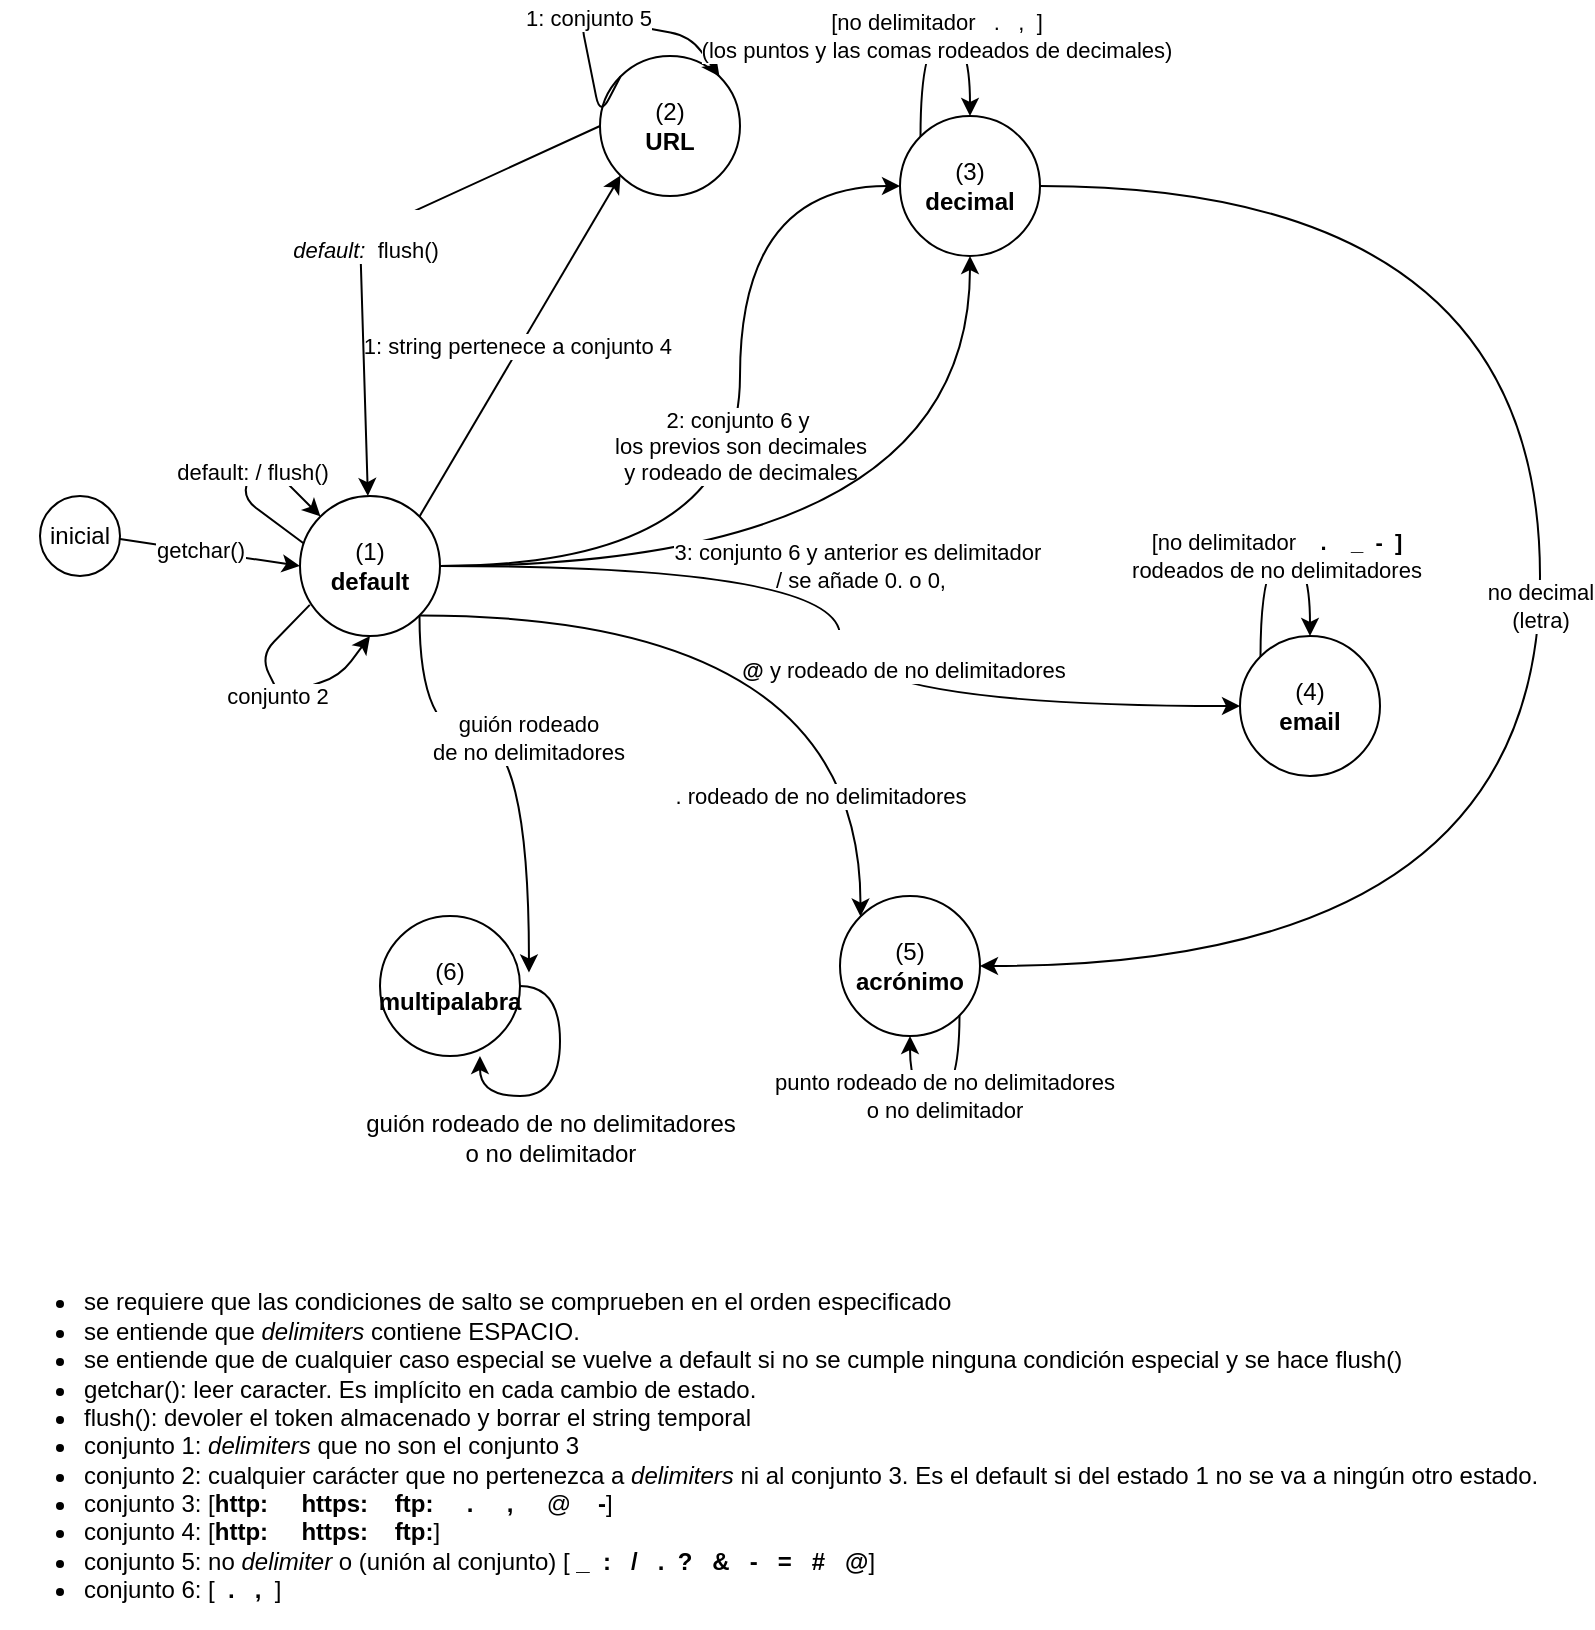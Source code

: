 <mxfile version="12.6.5" type="device"><diagram id="KOKwrrjmKmI3OuS4ewaF" name="diagrama"><mxGraphModel dx="2003" dy="674" grid="1" gridSize="10" guides="1" tooltips="1" connect="1" arrows="1" fold="1" page="1" pageScale="1" pageWidth="850" pageHeight="1100" math="0" shadow="0"><root><mxCell id="0"/><mxCell id="1" parent="0"/><mxCell id="0zgvMnLuE46Xk5Unt7J2-4" value="2: conjunto 6 y&amp;nbsp;&lt;br&gt;los previos son decimales&lt;br&gt;y rodeado de decimales" style="edgeStyle=orthogonalEdgeStyle;rounded=0;orthogonalLoop=1;jettySize=auto;html=1;exitX=1;exitY=0.5;exitDx=0;exitDy=0;entryX=0;entryY=0.5;entryDx=0;entryDy=0;curved=1;" parent="1" source="fnp1LY0AVrGAFQniZRLP-1" target="0zgvMnLuE46Xk5Unt7J2-1" edge="1"><mxGeometry relative="1" as="geometry"><Array as="points"><mxPoint x="330" y="335"/><mxPoint x="330" y="145"/></Array></mxGeometry></mxCell><mxCell id="0zgvMnLuE46Xk5Unt7J2-8" value="3: conjunto 6 y anterior es delimitador&amp;nbsp;&lt;br&gt;/ se añade 0. o 0," style="edgeStyle=orthogonalEdgeStyle;curved=1;rounded=0;orthogonalLoop=1;jettySize=auto;html=1;exitX=1;exitY=0.5;exitDx=0;exitDy=0;entryX=0.5;entryY=1;entryDx=0;entryDy=0;" parent="1" source="fnp1LY0AVrGAFQniZRLP-1" target="0zgvMnLuE46Xk5Unt7J2-1" edge="1"><mxGeometry relative="1" as="geometry"/></mxCell><mxCell id="zYAU0i4ZB0WPBNcByMc6-9" value="&lt;br&gt;&lt;b&gt;&amp;nbsp;@ &lt;/b&gt;y rodeado de no delimitadores" style="edgeStyle=orthogonalEdgeStyle;curved=1;rounded=0;orthogonalLoop=1;jettySize=auto;html=1;exitX=1;exitY=0.5;exitDx=0;exitDy=0;" parent="1" source="fnp1LY0AVrGAFQniZRLP-1" target="zYAU0i4ZB0WPBNcByMc6-8" edge="1"><mxGeometry x="0.277" y="25" relative="1" as="geometry"><mxPoint as="offset"/></mxGeometry></mxCell><mxCell id="zYAU0i4ZB0WPBNcByMc6-17" value="guión rodeado&lt;br&gt;de no delimitadores" style="edgeStyle=orthogonalEdgeStyle;curved=1;rounded=0;orthogonalLoop=1;jettySize=auto;html=1;exitX=1;exitY=1;exitDx=0;exitDy=0;entryX=1.064;entryY=0.403;entryDx=0;entryDy=0;entryPerimeter=0;" parent="1" source="fnp1LY0AVrGAFQniZRLP-1" target="zYAU0i4ZB0WPBNcByMc6-16" edge="1"><mxGeometry relative="1" as="geometry"><Array as="points"><mxPoint x="170" y="420"/><mxPoint x="225" y="420"/></Array></mxGeometry></mxCell><mxCell id="zYAU0i4ZB0WPBNcByMc6-20" value=". rodeado de no delimitadores" style="edgeStyle=orthogonalEdgeStyle;curved=1;rounded=0;orthogonalLoop=1;jettySize=auto;html=1;exitX=1;exitY=1;exitDx=0;exitDy=0;entryX=0;entryY=0;entryDx=0;entryDy=0;" parent="1" source="fnp1LY0AVrGAFQniZRLP-1" target="zYAU0i4ZB0WPBNcByMc6-12" edge="1"><mxGeometry x="0.675" y="-20" relative="1" as="geometry"><mxPoint as="offset"/></mxGeometry></mxCell><mxCell id="fnp1LY0AVrGAFQniZRLP-1" value="(1)&lt;br&gt;&lt;b&gt;default&lt;/b&gt;" style="ellipse;whiteSpace=wrap;html=1;aspect=fixed;" parent="1" vertex="1"><mxGeometry x="110" y="300" width="70" height="70" as="geometry"/></mxCell><mxCell id="fnp1LY0AVrGAFQniZRLP-4" value="getchar()" style="endArrow=classic;html=1;entryX=0;entryY=0.5;entryDx=0;entryDy=0;" parent="1" target="fnp1LY0AVrGAFQniZRLP-1" edge="1"><mxGeometry width="50" height="50" relative="1" as="geometry"><mxPoint x="10" y="320" as="sourcePoint"/><mxPoint x="160" y="360" as="targetPoint"/></mxGeometry></mxCell><mxCell id="fnp1LY0AVrGAFQniZRLP-6" value="inicial" style="ellipse;whiteSpace=wrap;html=1;aspect=fixed;" parent="1" vertex="1"><mxGeometry x="-20" y="300" width="40" height="40" as="geometry"/></mxCell><mxCell id="fnp1LY0AVrGAFQniZRLP-7" value="default: / flush()" style="endArrow=classic;html=1;exitX=0.025;exitY=0.338;exitDx=0;exitDy=0;exitPerimeter=0;" parent="1" source="fnp1LY0AVrGAFQniZRLP-1" target="fnp1LY0AVrGAFQniZRLP-1" edge="1"><mxGeometry width="50" height="50" relative="1" as="geometry"><mxPoint x="-20" y="410" as="sourcePoint"/><mxPoint x="150" y="300" as="targetPoint"/><Array as="points"><mxPoint x="80" y="300"/><mxPoint x="90" y="280"/></Array></mxGeometry></mxCell><mxCell id="fnp1LY0AVrGAFQniZRLP-8" value="&lt;ul&gt;&lt;li&gt;se requiere que las condiciones de salto se comprueben en el orden especificado&lt;/li&gt;&lt;li&gt;se entiende que &lt;i&gt;delimiters &lt;/i&gt;contiene ESPACIO.&lt;/li&gt;&lt;li&gt;se entiende que de cualquier caso especial se vuelve a default si no se cumple ninguna condición especial y se hace flush()&lt;/li&gt;&lt;li&gt;getchar(): leer caracter. Es implícito en cada cambio de estado.&lt;/li&gt;&lt;li&gt;flush(): devoler el token almacenado y borrar el string temporal&lt;/li&gt;&lt;li&gt;conjunto 1: &lt;i&gt;delimiters&lt;/i&gt;&amp;nbsp;que no son el conjunto 3&lt;/li&gt;&lt;li&gt;conjunto 2: cualquier carácter que no pertenezca a&amp;nbsp;&lt;i&gt;delimiters&lt;/i&gt;&amp;nbsp;ni al conjunto 3. Es el default si del estado 1 no se va a ningún otro estado.&lt;/li&gt;&lt;li&gt;conjunto 3: [&lt;b&gt;http:&lt;/b&gt;&amp;nbsp; &amp;nbsp; &amp;nbsp;&lt;b&gt;https:&lt;/b&gt;&amp;nbsp; &amp;nbsp;&amp;nbsp;&lt;b&gt;ftp:&lt;/b&gt;&amp;nbsp; &amp;nbsp; &amp;nbsp;&lt;b&gt;.&lt;/b&gt;&amp;nbsp; &amp;nbsp; &amp;nbsp;&lt;b&gt;,&lt;/b&gt;&amp;nbsp; &amp;nbsp; &amp;nbsp;@&amp;nbsp; &amp;nbsp;&amp;nbsp;&lt;b&gt;-&lt;/b&gt;]&lt;/li&gt;&lt;li&gt;conjunto 4: [&lt;b&gt;http:&amp;nbsp; &amp;nbsp; &amp;nbsp;https:&amp;nbsp; &amp;nbsp; ftp:&lt;/b&gt;]&lt;/li&gt;&lt;li&gt;conjunto 5: no &lt;i&gt;delimiter&lt;/i&gt;&amp;nbsp;o (unión al conjunto) [&amp;nbsp;&lt;b&gt;_&amp;nbsp; :&amp;nbsp; &amp;nbsp;/&amp;nbsp; &amp;nbsp;.&amp;nbsp; ?&amp;nbsp; &amp;nbsp;&amp;amp;&amp;nbsp; &amp;nbsp;-&amp;nbsp; &amp;nbsp;=&amp;nbsp; &amp;nbsp;#&amp;nbsp; &amp;nbsp;@&lt;/b&gt;]&lt;/li&gt;&lt;li&gt;conjunto 6: [&lt;b&gt;&amp;nbsp; .&amp;nbsp; &amp;nbsp;,&amp;nbsp; &lt;/b&gt;]&lt;/li&gt;&lt;/ul&gt;" style="text;html=1;align=left;verticalAlign=middle;resizable=0;points=[];autosize=1;" parent="1" vertex="1"><mxGeometry x="-40" y="685" width="780" height="180" as="geometry"/></mxCell><mxCell id="fnp1LY0AVrGAFQniZRLP-11" value="(2)&lt;br&gt;&lt;b&gt;URL&lt;/b&gt;" style="ellipse;whiteSpace=wrap;html=1;aspect=fixed;" parent="1" vertex="1"><mxGeometry x="260" y="80" width="70" height="70" as="geometry"/></mxCell><mxCell id="fnp1LY0AVrGAFQniZRLP-13" value="1: string pertenece a conjunto 4&amp;nbsp;" style="endArrow=classic;html=1;exitX=1;exitY=0;exitDx=0;exitDy=0;entryX=0;entryY=1;entryDx=0;entryDy=0;" parent="1" source="fnp1LY0AVrGAFQniZRLP-1" target="fnp1LY0AVrGAFQniZRLP-11" edge="1"><mxGeometry width="50" height="50" relative="1" as="geometry"><mxPoint x="130" y="370" as="sourcePoint"/><mxPoint x="180" y="320" as="targetPoint"/></mxGeometry></mxCell><mxCell id="fnp1LY0AVrGAFQniZRLP-15" value="conjunto 2&amp;nbsp;" style="endArrow=classic;html=1;exitX=0.07;exitY=0.778;exitDx=0;exitDy=0;exitPerimeter=0;entryX=0.5;entryY=1;entryDx=0;entryDy=0;" parent="1" source="fnp1LY0AVrGAFQniZRLP-1" target="fnp1LY0AVrGAFQniZRLP-1" edge="1"><mxGeometry width="50" height="50" relative="1" as="geometry"><mxPoint x="-10" y="430" as="sourcePoint"/><mxPoint x="40" y="380" as="targetPoint"/><Array as="points"><mxPoint x="90" y="380"/><mxPoint x="100" y="400"/><mxPoint x="130" y="390"/></Array></mxGeometry></mxCell><mxCell id="fnp1LY0AVrGAFQniZRLP-16" value="1: conjunto 5" style="endArrow=classic;html=1;exitX=0;exitY=0;exitDx=0;exitDy=0;entryX=1;entryY=0;entryDx=0;entryDy=0;" parent="1" source="fnp1LY0AVrGAFQniZRLP-11" target="fnp1LY0AVrGAFQniZRLP-11" edge="1"><mxGeometry width="50" height="50" relative="1" as="geometry"><mxPoint x="380" y="240" as="sourcePoint"/><mxPoint x="430" y="190" as="targetPoint"/><Array as="points"><mxPoint x="260" y="110"/><mxPoint x="250" y="60"/><mxPoint x="305" y="70"/></Array></mxGeometry></mxCell><mxCell id="fnp1LY0AVrGAFQniZRLP-17" value="&lt;i&gt;&lt;br&gt;&amp;nbsp;default:&amp;nbsp;&amp;nbsp;&lt;/i&gt;flush()" style="endArrow=classic;html=1;exitX=0;exitY=0.5;exitDx=0;exitDy=0;" parent="1" source="fnp1LY0AVrGAFQniZRLP-11" target="fnp1LY0AVrGAFQniZRLP-1" edge="1"><mxGeometry width="50" height="50" relative="1" as="geometry"><mxPoint x="270" y="200" as="sourcePoint"/><mxPoint x="320" y="150" as="targetPoint"/><Array as="points"><mxPoint x="140" y="170"/></Array></mxGeometry></mxCell><mxCell id="zYAU0i4ZB0WPBNcByMc6-6" value="[no delimitador&amp;nbsp; &amp;nbsp;.&amp;nbsp; &amp;nbsp;,&amp;nbsp; ]&lt;br&gt;(los puntos y las comas rodeados de decimales)" style="edgeStyle=orthogonalEdgeStyle;curved=1;rounded=0;orthogonalLoop=1;jettySize=auto;html=1;exitX=0;exitY=0;exitDx=0;exitDy=0;entryX=0.5;entryY=0;entryDx=0;entryDy=0;" parent="1" source="0zgvMnLuE46Xk5Unt7J2-1" target="0zgvMnLuE46Xk5Unt7J2-1" edge="1"><mxGeometry relative="1" as="geometry"><mxPoint x="380" y="60" as="targetPoint"/><Array as="points"><mxPoint x="420" y="70"/><mxPoint x="445" y="70"/></Array></mxGeometry></mxCell><mxCell id="zYAU0i4ZB0WPBNcByMc6-13" value="no decimal&lt;br&gt;(letra)" style="edgeStyle=orthogonalEdgeStyle;curved=1;rounded=0;orthogonalLoop=1;jettySize=auto;html=1;exitX=1;exitY=0.5;exitDx=0;exitDy=0;entryX=1;entryY=0.5;entryDx=0;entryDy=0;" parent="1" source="0zgvMnLuE46Xk5Unt7J2-1" target="zYAU0i4ZB0WPBNcByMc6-12" edge="1"><mxGeometry relative="1" as="geometry"><Array as="points"><mxPoint x="730" y="145"/><mxPoint x="730" y="535"/></Array></mxGeometry></mxCell><mxCell id="0zgvMnLuE46Xk5Unt7J2-1" value="(3)&lt;br&gt;&lt;b&gt;decimal&lt;/b&gt;" style="ellipse;whiteSpace=wrap;html=1;aspect=fixed;" parent="1" vertex="1"><mxGeometry x="410" y="110" width="70" height="70" as="geometry"/></mxCell><mxCell id="zYAU0i4ZB0WPBNcByMc6-8" value="(4)&lt;br&gt;&lt;b&gt;email&lt;/b&gt;" style="ellipse;whiteSpace=wrap;html=1;aspect=fixed;" parent="1" vertex="1"><mxGeometry x="580" y="370" width="70" height="70" as="geometry"/></mxCell><mxCell id="zYAU0i4ZB0WPBNcByMc6-10" value="[no delimitador&amp;nbsp; &amp;nbsp; &lt;b&gt;.&amp;nbsp; &amp;nbsp; _&amp;nbsp; -&amp;nbsp; ]&lt;/b&gt;&lt;br&gt;rodeados de no delimitadores" style="edgeStyle=orthogonalEdgeStyle;curved=1;rounded=0;orthogonalLoop=1;jettySize=auto;html=1;exitX=0;exitY=0;exitDx=0;exitDy=0;entryX=0.5;entryY=0;entryDx=0;entryDy=0;" parent="1" source="zYAU0i4ZB0WPBNcByMc6-8" target="zYAU0i4ZB0WPBNcByMc6-8" edge="1"><mxGeometry relative="1" as="geometry"><Array as="points"><mxPoint x="590" y="330"/><mxPoint x="615" y="330"/></Array></mxGeometry></mxCell><mxCell id="zYAU0i4ZB0WPBNcByMc6-12" value="(5)&lt;br&gt;&lt;b&gt;acrónimo&lt;/b&gt;" style="ellipse;whiteSpace=wrap;html=1;aspect=fixed;" parent="1" vertex="1"><mxGeometry x="380" y="500" width="70" height="70" as="geometry"/></mxCell><mxCell id="zYAU0i4ZB0WPBNcByMc6-14" value="punto rodeado de no delimitadores&lt;br&gt;o no delimitador" style="edgeStyle=orthogonalEdgeStyle;curved=1;rounded=0;orthogonalLoop=1;jettySize=auto;html=1;exitX=1;exitY=1;exitDx=0;exitDy=0;entryX=0.5;entryY=1;entryDx=0;entryDy=0;" parent="1" source="zYAU0i4ZB0WPBNcByMc6-12" target="zYAU0i4ZB0WPBNcByMc6-12" edge="1"><mxGeometry relative="1" as="geometry"><Array as="points"><mxPoint x="440" y="600"/><mxPoint x="415" y="600"/></Array></mxGeometry></mxCell><mxCell id="zYAU0i4ZB0WPBNcByMc6-16" value="(6)&lt;br&gt;&lt;b&gt;multipalabra&lt;/b&gt;" style="ellipse;whiteSpace=wrap;html=1;aspect=fixed;" parent="1" vertex="1"><mxGeometry x="150" y="510" width="70" height="70" as="geometry"/></mxCell><mxCell id="zYAU0i4ZB0WPBNcByMc6-18" style="edgeStyle=orthogonalEdgeStyle;curved=1;rounded=0;orthogonalLoop=1;jettySize=auto;html=1;exitX=1;exitY=0.5;exitDx=0;exitDy=0;entryX=0.714;entryY=1;entryDx=0;entryDy=0;entryPerimeter=0;" parent="1" source="zYAU0i4ZB0WPBNcByMc6-16" target="zYAU0i4ZB0WPBNcByMc6-16" edge="1"><mxGeometry relative="1" as="geometry"/></mxCell><mxCell id="zYAU0i4ZB0WPBNcByMc6-19" value="guión rodeado de no delimitadores&lt;br&gt;o no delimitador" style="text;html=1;align=center;verticalAlign=middle;resizable=0;points=[];labelBackgroundColor=#ffffff;" parent="zYAU0i4ZB0WPBNcByMc6-18" vertex="1" connectable="0"><mxGeometry x="-0.166" y="-5" relative="1" as="geometry"><mxPoint y="39" as="offset"/></mxGeometry></mxCell></root></mxGraphModel></diagram></mxfile>